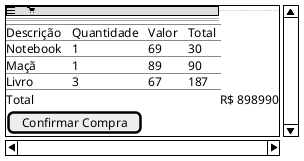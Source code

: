 @startsalt carrinho
{S

   {* <&menu> | <&cart>} 
    
    ..
    ==

    !log T é tabela
   {T-
        Descrição | Quantidade | Valor | Total
        Notebook  |  1 | 69 |30
        Maçã | 1 | 89 | 90
        Livro | 3| 67 | 187
   }
   Total | R$ 898990

   [Confirmar Compra]

}
@endsalt